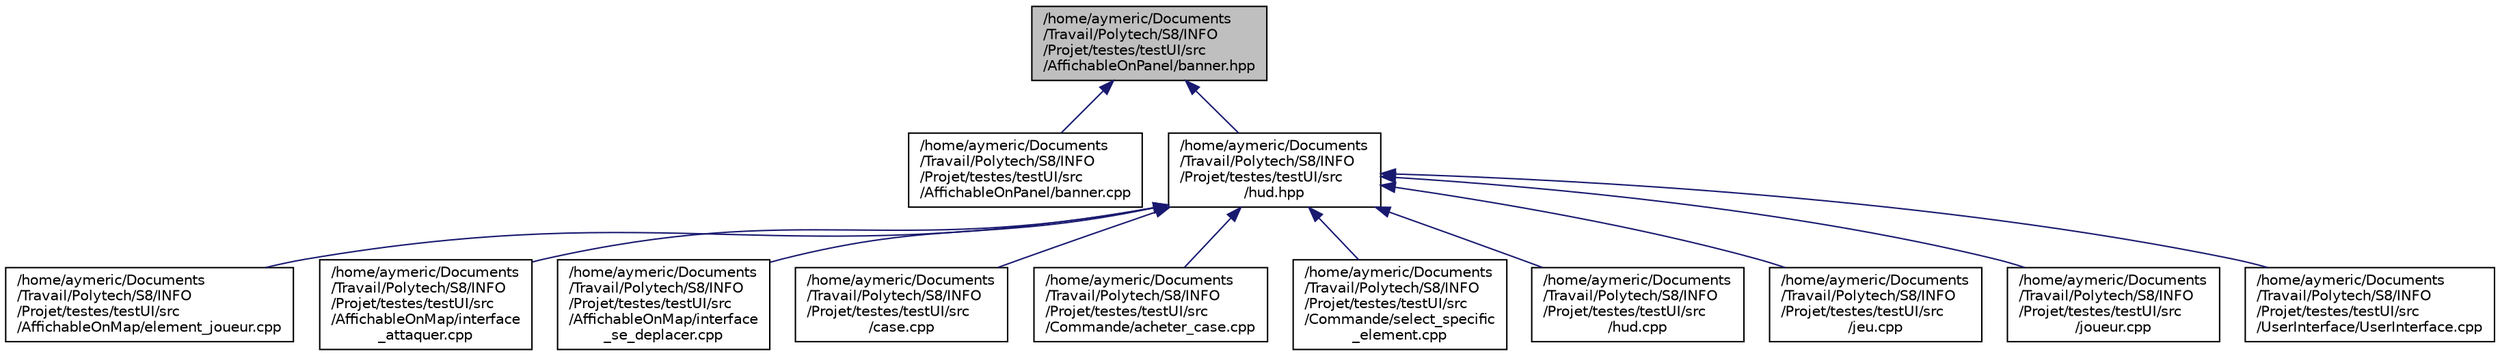 digraph "/home/aymeric/Documents/Travail/Polytech/S8/INFO/Projet/testes/testUI/src/AffichableOnPanel/banner.hpp"
{
 // LATEX_PDF_SIZE
  edge [fontname="Helvetica",fontsize="10",labelfontname="Helvetica",labelfontsize="10"];
  node [fontname="Helvetica",fontsize="10",shape=record];
  Node1 [label="/home/aymeric/Documents\l/Travail/Polytech/S8/INFO\l/Projet/testes/testUI/src\l/AffichableOnPanel/banner.hpp",height=0.2,width=0.4,color="black", fillcolor="grey75", style="filled", fontcolor="black",tooltip=" "];
  Node1 -> Node2 [dir="back",color="midnightblue",fontsize="10",style="solid",fontname="Helvetica"];
  Node2 [label="/home/aymeric/Documents\l/Travail/Polytech/S8/INFO\l/Projet/testes/testUI/src\l/AffichableOnPanel/banner.cpp",height=0.2,width=0.4,color="black", fillcolor="white", style="filled",URL="$banner_8cpp.html",tooltip=" "];
  Node1 -> Node3 [dir="back",color="midnightblue",fontsize="10",style="solid",fontname="Helvetica"];
  Node3 [label="/home/aymeric/Documents\l/Travail/Polytech/S8/INFO\l/Projet/testes/testUI/src\l/hud.hpp",height=0.2,width=0.4,color="black", fillcolor="white", style="filled",URL="$hud_8hpp.html",tooltip=" "];
  Node3 -> Node4 [dir="back",color="midnightblue",fontsize="10",style="solid",fontname="Helvetica"];
  Node4 [label="/home/aymeric/Documents\l/Travail/Polytech/S8/INFO\l/Projet/testes/testUI/src\l/AffichableOnMap/element_joueur.cpp",height=0.2,width=0.4,color="black", fillcolor="white", style="filled",URL="$element__joueur_8cpp.html",tooltip=" "];
  Node3 -> Node5 [dir="back",color="midnightblue",fontsize="10",style="solid",fontname="Helvetica"];
  Node5 [label="/home/aymeric/Documents\l/Travail/Polytech/S8/INFO\l/Projet/testes/testUI/src\l/AffichableOnMap/interface\l_attaquer.cpp",height=0.2,width=0.4,color="black", fillcolor="white", style="filled",URL="$interface__attaquer_8cpp.html",tooltip=" "];
  Node3 -> Node6 [dir="back",color="midnightblue",fontsize="10",style="solid",fontname="Helvetica"];
  Node6 [label="/home/aymeric/Documents\l/Travail/Polytech/S8/INFO\l/Projet/testes/testUI/src\l/AffichableOnMap/interface\l_se_deplacer.cpp",height=0.2,width=0.4,color="black", fillcolor="white", style="filled",URL="$interface__se__deplacer_8cpp.html",tooltip=" "];
  Node3 -> Node7 [dir="back",color="midnightblue",fontsize="10",style="solid",fontname="Helvetica"];
  Node7 [label="/home/aymeric/Documents\l/Travail/Polytech/S8/INFO\l/Projet/testes/testUI/src\l/case.cpp",height=0.2,width=0.4,color="black", fillcolor="white", style="filled",URL="$case_8cpp.html",tooltip=" "];
  Node3 -> Node8 [dir="back",color="midnightblue",fontsize="10",style="solid",fontname="Helvetica"];
  Node8 [label="/home/aymeric/Documents\l/Travail/Polytech/S8/INFO\l/Projet/testes/testUI/src\l/Commande/acheter_case.cpp",height=0.2,width=0.4,color="black", fillcolor="white", style="filled",URL="$acheter__case_8cpp.html",tooltip=" "];
  Node3 -> Node9 [dir="back",color="midnightblue",fontsize="10",style="solid",fontname="Helvetica"];
  Node9 [label="/home/aymeric/Documents\l/Travail/Polytech/S8/INFO\l/Projet/testes/testUI/src\l/Commande/select_specific\l_element.cpp",height=0.2,width=0.4,color="black", fillcolor="white", style="filled",URL="$select__specific__element_8cpp.html",tooltip=" "];
  Node3 -> Node10 [dir="back",color="midnightblue",fontsize="10",style="solid",fontname="Helvetica"];
  Node10 [label="/home/aymeric/Documents\l/Travail/Polytech/S8/INFO\l/Projet/testes/testUI/src\l/hud.cpp",height=0.2,width=0.4,color="black", fillcolor="white", style="filled",URL="$hud_8cpp.html",tooltip=" "];
  Node3 -> Node11 [dir="back",color="midnightblue",fontsize="10",style="solid",fontname="Helvetica"];
  Node11 [label="/home/aymeric/Documents\l/Travail/Polytech/S8/INFO\l/Projet/testes/testUI/src\l/jeu.cpp",height=0.2,width=0.4,color="black", fillcolor="white", style="filled",URL="$jeu_8cpp.html",tooltip=" "];
  Node3 -> Node12 [dir="back",color="midnightblue",fontsize="10",style="solid",fontname="Helvetica"];
  Node12 [label="/home/aymeric/Documents\l/Travail/Polytech/S8/INFO\l/Projet/testes/testUI/src\l/joueur.cpp",height=0.2,width=0.4,color="black", fillcolor="white", style="filled",URL="$joueur_8cpp.html",tooltip=" "];
  Node3 -> Node13 [dir="back",color="midnightblue",fontsize="10",style="solid",fontname="Helvetica"];
  Node13 [label="/home/aymeric/Documents\l/Travail/Polytech/S8/INFO\l/Projet/testes/testUI/src\l/UserInterface/UserInterface.cpp",height=0.2,width=0.4,color="black", fillcolor="white", style="filled",URL="$_user_interface_8cpp.html",tooltip=" "];
}
